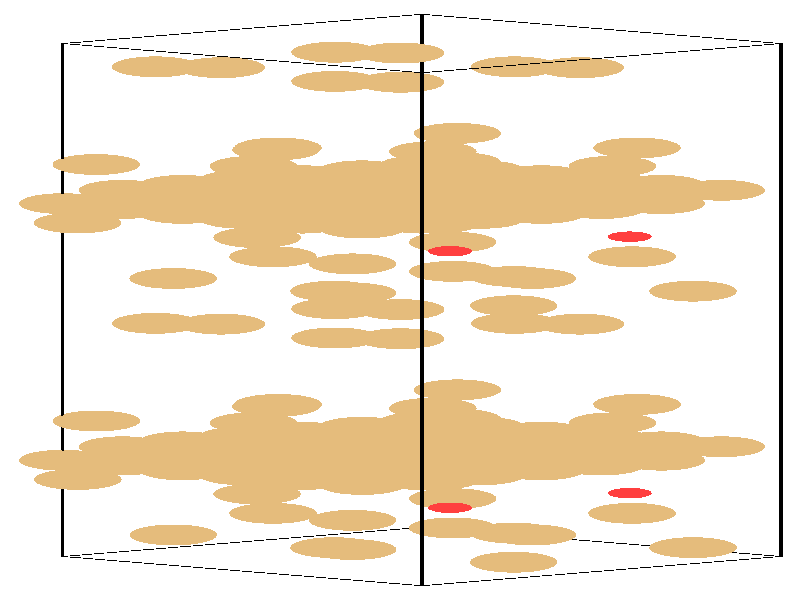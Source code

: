 #include "colors.inc"
#include "finish.inc"

global_settings {assumed_gamma 1 max_trace_level 6}
background {color White}
camera {orthographic
  right -24.13*x up 76.08*y
  direction 1.00*z
  location <0,0,50.00> look_at <0,0,0>}
light_source {<  2.00,   3.00,  40.00> color White
  area_light <0.70, 0, 0>, <0, 0.70, 0>, 3, 3
  adaptive 1 jitter}

#declare simple = finish {phong 0.7}
#declare pale = finish {ambient .5 diffuse .85 roughness .001 specular 0.200 }
#declare intermediate = finish {ambient 0.3 diffuse 0.6 specular 0.10 roughness 0.04 }
#declare vmd = finish {ambient .0 diffuse .65 phong 0.1 phong_size 40. specular 0.500 }
#declare jmol = finish {ambient .2 diffuse .6 specular 1 roughness .001 metallic}
#declare ase2 = finish {ambient 0.05 brilliance 3 diffuse 0.6 metallic specular 0.70 roughness 0.04 reflection 0.15}
#declare ase3 = finish {ambient .15 brilliance 2 diffuse .6 metallic specular 1. roughness .001 reflection .0}
#declare glass = finish {ambient .05 diffuse .3 specular 1. roughness .001}
#declare glass2 = finish {ambient .0 diffuse .3 specular 1. reflection .25 roughness .001}
#declare Rcell = 0.050;
#declare Rbond = 0.100;

#macro atom(LOC, R, COL, TRANS, FIN)
  sphere{LOC, R texture{pigment{color COL transmit TRANS} finish{FIN}}}
#end
#macro constrain(LOC, R, COL, TRANS FIN)
union{torus{R, Rcell rotate 45*z texture{pigment{color COL transmit TRANS} finish{FIN}}}
      torus{R, Rcell rotate -45*z texture{pigment{color COL transmit TRANS} finish{FIN}}}
      translate LOC}
#end

cylinder {<-10.17, -32.52, -33.83>, <  0.66, -36.23, -23.65>, Rcell pigment {Black}}
cylinder {<  0.66, -28.82, -44.00>, < 11.49, -32.52, -33.83>, Rcell pigment {Black}}
cylinder {<  0.66,  36.23, -20.33>, < 11.49,  32.52, -10.15>, Rcell pigment {Black}}
cylinder {<-10.17,  32.52, -10.15>, <  0.66,  28.82,   0.03>, Rcell pigment {Black}}
cylinder {<-10.17, -32.52, -33.83>, <  0.66, -28.82, -44.00>, Rcell pigment {Black}}
cylinder {<  0.66, -36.23, -23.65>, < 11.49, -32.52, -33.83>, Rcell pigment {Black}}
cylinder {<  0.66,  28.82,   0.03>, < 11.49,  32.52, -10.15>, Rcell pigment {Black}}
cylinder {<-10.17,  32.52, -10.15>, <  0.66,  36.23, -20.33>, Rcell pigment {Black}}
cylinder {<-10.17, -32.52, -33.83>, <-10.17,  32.52, -10.15>, Rcell pigment {Black}}
cylinder {<  0.66, -36.23, -23.65>, <  0.66,  28.82,   0.03>, Rcell pigment {Black}}
cylinder {< 11.49, -32.52, -33.83>, < 11.49,  32.52, -10.15>, Rcell pigment {Black}}
cylinder {<  0.66, -28.82, -44.00>, <  0.66,  36.23, -20.33>, Rcell pigment {Black}}
atom(<-10.17, -20.31, -29.38>, 1.32, rgb <0.78, 0.50, 0.20>, 0.0, ase3) // #0 
atom(< -8.37, -20.92, -27.68>, 1.32, rgb <0.78, 0.50, 0.20>, 0.0, ase3) // #1 
atom(< -6.56, -21.54, -25.99>, 1.32, rgb <0.78, 0.50, 0.20>, 0.0, ase3) // #2 
atom(< -8.37, -19.69, -31.08>, 1.32, rgb <0.78, 0.50, 0.20>, 0.0, ase3) // #3 
atom(< -6.56, -20.31, -29.38>, 1.32, rgb <0.78, 0.50, 0.20>, 0.0, ase3) // #4 
atom(< -4.76, -20.92, -27.68>, 1.32, rgb <0.78, 0.50, 0.20>, 0.0, ase3) // #5 
atom(< -6.56, -19.07, -32.77>, 1.32, rgb <0.78, 0.50, 0.20>, 0.0, ase3) // #6 
atom(< -4.76, -19.69, -31.08>, 1.32, rgb <0.78, 0.50, 0.20>, 0.0, ase3) // #7 
atom(< -2.95, -20.31, -29.38>, 1.32, rgb <0.78, 0.50, 0.20>, 0.0, ase3) // #8 
atom(< -8.37, -18.61, -28.76>, 1.32, rgb <0.78, 0.50, 0.20>, 0.0, ase3) // #9 
atom(< -6.56, -19.23, -27.07>, 1.32, rgb <0.78, 0.50, 0.20>, 0.0, ase3) // #10 
atom(< -4.76, -19.85, -25.37>, 1.32, rgb <0.78, 0.50, 0.20>, 0.0, ase3) // #11 
atom(< -6.56, -17.99, -30.46>, 1.32, rgb <0.78, 0.50, 0.20>, 0.0, ase3) // #12 
atom(< -4.76, -18.61, -28.76>, 1.32, rgb <0.78, 0.50, 0.20>, 0.0, ase3) // #13 
atom(< -2.95, -19.23, -27.07>, 1.32, rgb <0.78, 0.50, 0.20>, 0.0, ase3) // #14 
atom(< -4.76, -17.38, -32.15>, 1.32, rgb <0.78, 0.50, 0.20>, 0.0, ase3) // #15 
atom(< -2.95, -17.99, -30.46>, 1.32, rgb <0.78, 0.50, 0.20>, 0.0, ase3) // #16 
atom(< -1.14, -18.61, -28.76>, 1.32, rgb <0.78, 0.50, 0.20>, 0.0, ase3) // #17 
atom(<  3.46,  -2.96, -25.95>, 1.32, rgb <0.78, 0.50, 0.20>, 0.0, ase3) // #18 
atom(<  5.44,  -3.06, -19.53>, 1.32, rgb <0.78, 0.50, 0.20>, 0.0, ase3) // #19 
atom(<  1.67, -15.34, -27.75>, 1.32, rgb <0.78, 0.50, 0.20>, 0.0, ase3) // #20 
atom(< -3.68, -13.24, -24.47>, 1.32, rgb <0.78, 0.50, 0.20>, 0.0, ase3) // #21 
atom(< -3.83,   5.48, -16.77>, 1.32, rgb <0.78, 0.50, 0.20>, 0.0, ase3) // #22 
atom(< -9.72,   9.77, -18.09>, 1.32, rgb <0.78, 0.50, 0.20>, 0.0, ase3) // #23 
atom(< -4.42, -15.58, -27.24>, 1.32, rgb <0.78, 0.50, 0.20>, 0.0, ase3) // #24 
atom(<  8.84,   1.12, -20.03>, 1.32, rgb <0.78, 0.50, 0.20>, 0.0, ase3) // #25 
atom(< -1.43,   0.88, -15.41>, 1.32, rgb <0.78, 0.50, 0.20>, 0.0, ase3) // #26 
atom(<  1.51,   6.18, -12.53>, 0.66, rgb <1.00, 0.05, 0.05>, 0.0, ase3) // #27 
atom(<  4.62, -19.31, -32.73>, 0.76, rgb <0.56, 0.56, 0.56>, 0.0, ase3) // #28 
atom(<-10.17,  12.22, -17.54>, 1.32, rgb <0.78, 0.50, 0.20>, 0.0, ase3) // #29 
atom(< -8.37,  11.60, -15.85>, 1.32, rgb <0.78, 0.50, 0.20>, 0.0, ase3) // #30 
atom(< -6.56,  10.98, -14.15>, 1.32, rgb <0.78, 0.50, 0.20>, 0.0, ase3) // #31 
atom(< -8.37,  12.83, -19.24>, 1.32, rgb <0.78, 0.50, 0.20>, 0.0, ase3) // #32 
atom(< -6.56,  12.22, -17.54>, 1.32, rgb <0.78, 0.50, 0.20>, 0.0, ase3) // #33 
atom(< -4.76,  11.60, -15.85>, 1.32, rgb <0.78, 0.50, 0.20>, 0.0, ase3) // #34 
atom(< -6.56,  13.45, -20.93>, 1.32, rgb <0.78, 0.50, 0.20>, 0.0, ase3) // #35 
atom(< -4.76,  12.83, -19.24>, 1.32, rgb <0.78, 0.50, 0.20>, 0.0, ase3) // #36 
atom(< -2.95,  12.22, -17.54>, 1.32, rgb <0.78, 0.50, 0.20>, 0.0, ase3) // #37 
atom(< -8.37,  13.91, -16.92>, 1.32, rgb <0.78, 0.50, 0.20>, 0.0, ase3) // #38 
atom(< -6.56,  13.29, -15.23>, 1.32, rgb <0.78, 0.50, 0.20>, 0.0, ase3) // #39 
atom(< -4.76,  12.68, -13.53>, 1.32, rgb <0.78, 0.50, 0.20>, 0.0, ase3) // #40 
atom(< -6.56,  14.53, -18.62>, 1.32, rgb <0.78, 0.50, 0.20>, 0.0, ase3) // #41 
atom(< -4.76,  13.91, -16.92>, 1.32, rgb <0.78, 0.50, 0.20>, 0.0, ase3) // #42 
atom(< -2.95,  13.29, -15.23>, 1.32, rgb <0.78, 0.50, 0.20>, 0.0, ase3) // #43 
atom(< -4.76,  15.15, -20.32>, 1.32, rgb <0.78, 0.50, 0.20>, 0.0, ase3) // #44 
atom(< -2.95,  14.53, -18.62>, 1.32, rgb <0.78, 0.50, 0.20>, 0.0, ase3) // #45 
atom(< -1.14,  13.91, -16.92>, 1.32, rgb <0.78, 0.50, 0.20>, 0.0, ase3) // #46 
atom(<  3.46,  29.57, -14.11>, 1.32, rgb <0.78, 0.50, 0.20>, 0.0, ase3) // #47 
atom(<  5.44,  29.46,  -7.69>, 1.32, rgb <0.78, 0.50, 0.20>, 0.0, ase3) // #48 
atom(<  1.67,  17.18, -15.92>, 1.32, rgb <0.78, 0.50, 0.20>, 0.0, ase3) // #49 
atom(< -3.68,  19.28, -12.63>, 1.32, rgb <0.78, 0.50, 0.20>, 0.0, ase3) // #50 
atom(< -3.83, -27.05, -28.61>, 1.32, rgb <0.78, 0.50, 0.20>, 0.0, ase3) // #51 
atom(< -9.72, -22.75, -29.93>, 1.32, rgb <0.78, 0.50, 0.20>, 0.0, ase3) // #52 
atom(< -4.42,  16.95, -15.40>, 1.32, rgb <0.78, 0.50, 0.20>, 0.0, ase3) // #53 
atom(<  8.84, -31.40, -31.87>, 1.32, rgb <0.78, 0.50, 0.20>, 0.0, ase3) // #54 
atom(< -1.43, -31.64, -27.24>, 1.32, rgb <0.78, 0.50, 0.20>, 0.0, ase3) // #55 
atom(<  1.51, -26.34, -24.37>, 0.66, rgb <1.00, 0.05, 0.05>, 0.0, ase3) // #56 
atom(<  4.62,  13.22, -20.90>, 0.76, rgb <0.56, 0.56, 0.56>, 0.0, ase3) // #57 
atom(< -4.76, -18.45, -34.47>, 1.32, rgb <0.78, 0.50, 0.20>, 0.0, ase3) // #58 
atom(< -2.95, -19.07, -32.77>, 1.32, rgb <0.78, 0.50, 0.20>, 0.0, ase3) // #59 
atom(< -1.15, -19.69, -31.08>, 1.32, rgb <0.78, 0.50, 0.20>, 0.0, ase3) // #60 
atom(< -2.95, -17.84, -36.16>, 1.32, rgb <0.78, 0.50, 0.20>, 0.0, ase3) // #61 
atom(< -1.15, -18.45, -34.47>, 1.32, rgb <0.78, 0.50, 0.20>, 0.0, ase3) // #62 
atom(<  0.66, -19.07, -32.77>, 1.32, rgb <0.78, 0.50, 0.20>, 0.0, ase3) // #63 
atom(< -1.15, -17.22, -37.86>, 1.32, rgb <0.78, 0.50, 0.20>, 0.0, ase3) // #64 
atom(<  0.66, -17.84, -36.16>, 1.32, rgb <0.78, 0.50, 0.20>, 0.0, ase3) // #65 
atom(<  2.46, -18.45, -34.47>, 1.32, rgb <0.78, 0.50, 0.20>, 0.0, ase3) // #66 
atom(< -2.95, -16.76, -33.85>, 1.32, rgb <0.78, 0.50, 0.20>, 0.0, ase3) // #67 
atom(< -1.15, -17.38, -32.15>, 1.32, rgb <0.78, 0.50, 0.20>, 0.0, ase3) // #68 
atom(<  0.66, -17.99, -30.46>, 1.32, rgb <0.78, 0.50, 0.20>, 0.0, ase3) // #69 
atom(< -1.15, -16.14, -35.55>, 1.32, rgb <0.78, 0.50, 0.20>, 0.0, ase3) // #70 
atom(<  0.66, -16.76, -33.85>, 1.32, rgb <0.78, 0.50, 0.20>, 0.0, ase3) // #71 
atom(<  2.46, -17.38, -32.15>, 1.32, rgb <0.78, 0.50, 0.20>, 0.0, ase3) // #72 
atom(<  0.66, -15.52, -37.24>, 1.32, rgb <0.78, 0.50, 0.20>, 0.0, ase3) // #73 
atom(<  2.46, -16.14, -35.55>, 1.32, rgb <0.78, 0.50, 0.20>, 0.0, ase3) // #74 
atom(<  4.27, -16.76, -33.85>, 1.32, rgb <0.78, 0.50, 0.20>, 0.0, ase3) // #75 
atom(< -1.96,  -4.81, -20.86>, 1.32, rgb <0.78, 0.50, 0.20>, 0.0, ase3) // #76 
atom(<  0.02,  -4.91, -14.44>, 1.32, rgb <0.78, 0.50, 0.20>, 0.0, ase3) // #77 
atom(< -3.74, -17.19, -22.66>, 1.32, rgb <0.78, 0.50, 0.20>, 0.0, ase3) // #78 
atom(<  1.73, -11.39, -29.56>, 1.32, rgb <0.78, 0.50, 0.20>, 0.0, ase3) // #79 
atom(<  1.59,   7.33, -21.86>, 1.32, rgb <0.78, 0.50, 0.20>, 0.0, ase3) // #80 
atom(< -4.31,  11.62, -23.18>, 1.32, rgb <0.78, 0.50, 0.20>, 0.0, ase3) // #81 
atom(<  0.99, -13.72, -32.33>, 1.32, rgb <0.78, 0.50, 0.20>, 0.0, ase3) // #82 
atom(<  3.43,  -0.73, -14.94>, 1.32, rgb <0.78, 0.50, 0.20>, 0.0, ase3) // #83 
atom(<  3.99,   2.73, -20.49>, 1.32, rgb <0.78, 0.50, 0.20>, 0.0, ase3) // #84 
atom(<  6.93,   8.03, -17.62>, 0.66, rgb <1.00, 0.05, 0.05>, 0.0, ase3) // #85 
atom(< -0.80, -21.16, -27.65>, 0.76, rgb <0.56, 0.56, 0.56>, 0.0, ase3) // #86 
atom(< -4.76,  14.07, -22.63>, 1.32, rgb <0.78, 0.50, 0.20>, 0.0, ase3) // #87 
atom(< -2.95,  13.45, -20.93>, 1.32, rgb <0.78, 0.50, 0.20>, 0.0, ase3) // #88 
atom(< -1.15,  12.83, -19.24>, 1.32, rgb <0.78, 0.50, 0.20>, 0.0, ase3) // #89 
atom(< -2.95,  14.69, -24.33>, 1.32, rgb <0.78, 0.50, 0.20>, 0.0, ase3) // #90 
atom(< -1.15,  14.07, -22.63>, 1.32, rgb <0.78, 0.50, 0.20>, 0.0, ase3) // #91 
atom(<  0.66,  13.45, -20.93>, 1.32, rgb <0.78, 0.50, 0.20>, 0.0, ase3) // #92 
atom(< -1.15,  15.30, -26.02>, 1.32, rgb <0.78, 0.50, 0.20>, 0.0, ase3) // #93 
atom(<  0.66,  14.69, -24.33>, 1.32, rgb <0.78, 0.50, 0.20>, 0.0, ase3) // #94 
atom(<  2.46,  14.07, -22.63>, 1.32, rgb <0.78, 0.50, 0.20>, 0.0, ase3) // #95 
atom(< -2.95,  15.76, -22.01>, 1.32, rgb <0.78, 0.50, 0.20>, 0.0, ase3) // #96 
atom(< -1.15,  15.15, -20.32>, 1.32, rgb <0.78, 0.50, 0.20>, 0.0, ase3) // #97 
atom(<  0.66,  14.53, -18.62>, 1.32, rgb <0.78, 0.50, 0.20>, 0.0, ase3) // #98 
atom(< -1.15,  16.38, -23.71>, 1.32, rgb <0.78, 0.50, 0.20>, 0.0, ase3) // #99 
atom(<  0.66,  15.76, -22.01>, 1.32, rgb <0.78, 0.50, 0.20>, 0.0, ase3) // #100 
atom(<  2.46,  15.15, -20.32>, 1.32, rgb <0.78, 0.50, 0.20>, 0.0, ase3) // #101 
atom(<  0.66,  17.00, -25.41>, 1.32, rgb <0.78, 0.50, 0.20>, 0.0, ase3) // #102 
atom(<  2.46,  16.38, -23.71>, 1.32, rgb <0.78, 0.50, 0.20>, 0.0, ase3) // #103 
atom(<  4.27,  15.76, -22.01>, 1.32, rgb <0.78, 0.50, 0.20>, 0.0, ase3) // #104 
atom(< -1.96,  27.72,  -9.02>, 1.32, rgb <0.78, 0.50, 0.20>, 0.0, ase3) // #105 
atom(<  0.02,  27.61,  -2.60>, 1.32, rgb <0.78, 0.50, 0.20>, 0.0, ase3) // #106 
atom(< -3.74,  15.33, -10.83>, 1.32, rgb <0.78, 0.50, 0.20>, 0.0, ase3) // #107 
atom(<  1.73,  21.13, -17.72>, 1.32, rgb <0.78, 0.50, 0.20>, 0.0, ase3) // #108 
atom(<  1.59, -25.19, -33.70>, 1.32, rgb <0.78, 0.50, 0.20>, 0.0, ase3) // #109 
atom(< -4.31, -20.90, -35.02>, 1.32, rgb <0.78, 0.50, 0.20>, 0.0, ase3) // #110 
atom(<  0.99,  18.80, -20.49>, 1.32, rgb <0.78, 0.50, 0.20>, 0.0, ase3) // #111 
atom(<  3.43, -33.25, -26.78>, 1.32, rgb <0.78, 0.50, 0.20>, 0.0, ase3) // #112 
atom(<  3.99, -29.79, -32.33>, 1.32, rgb <0.78, 0.50, 0.20>, 0.0, ase3) // #113 
atom(<  6.93, -24.49, -29.46>, 0.66, rgb <1.00, 0.05, 0.05>, 0.0, ase3) // #114 
atom(< -0.80,  11.36, -15.81>, 0.76, rgb <0.56, 0.56, 0.56>, 0.0, ase3) // #115 
atom(< -4.76, -22.16, -24.29>, 1.32, rgb <0.78, 0.50, 0.20>, 0.0, ase3) // #116 
atom(< -2.95, -22.78, -22.59>, 1.32, rgb <0.78, 0.50, 0.20>, 0.0, ase3) // #117 
atom(< -1.14, -23.39, -20.90>, 1.32, rgb <0.78, 0.50, 0.20>, 0.0, ase3) // #118 
atom(< -2.95, -21.54, -25.99>, 1.32, rgb <0.78, 0.50, 0.20>, 0.0, ase3) // #119 
atom(< -1.15, -22.16, -24.29>, 1.32, rgb <0.78, 0.50, 0.20>, 0.0, ase3) // #120 
atom(<  0.66, -22.78, -22.59>, 1.32, rgb <0.78, 0.50, 0.20>, 0.0, ase3) // #121 
atom(< -1.15, -20.92, -27.68>, 1.32, rgb <0.78, 0.50, 0.20>, 0.0, ase3) // #122 
atom(<  0.66, -21.54, -25.99>, 1.32, rgb <0.78, 0.50, 0.20>, 0.0, ase3) // #123 
atom(<  2.46, -22.16, -24.29>, 1.32, rgb <0.78, 0.50, 0.20>, 0.0, ase3) // #124 
atom(< -2.95, -20.46, -23.67>, 1.32, rgb <0.78, 0.50, 0.20>, 0.0, ase3) // #125 
atom(< -1.15, -21.08, -21.98>, 1.32, rgb <0.78, 0.50, 0.20>, 0.0, ase3) // #126 
atom(<  0.66, -21.70, -20.28>, 1.32, rgb <0.78, 0.50, 0.20>, 0.0, ase3) // #127 
atom(< -1.15, -19.85, -25.37>, 1.32, rgb <0.78, 0.50, 0.20>, 0.0, ase3) // #128 
atom(<  0.66, -20.46, -23.67>, 1.32, rgb <0.78, 0.50, 0.20>, 0.0, ase3) // #129 
atom(<  2.46, -21.08, -21.98>, 1.32, rgb <0.78, 0.50, 0.20>, 0.0, ase3) // #130 
atom(<  0.66, -19.23, -27.07>, 1.32, rgb <0.78, 0.50, 0.20>, 0.0, ase3) // #131 
atom(<  2.46, -19.85, -25.37>, 1.32, rgb <0.78, 0.50, 0.20>, 0.0, ase3) // #132 
atom(<  4.27, -20.46, -23.67>, 1.32, rgb <0.78, 0.50, 0.20>, 0.0, ase3) // #133 
atom(< -1.96,  -1.10, -31.03>, 1.32, rgb <0.78, 0.50, 0.20>, 0.0, ase3) // #134 
atom(<  0.02,  -1.21, -24.62>, 1.32, rgb <0.78, 0.50, 0.20>, 0.0, ase3) // #135 
atom(< -3.74, -13.49, -32.84>, 1.32, rgb <0.78, 0.50, 0.20>, 0.0, ase3) // #136 
atom(<  1.73, -15.10, -19.38>, 1.32, rgb <0.78, 0.50, 0.20>, 0.0, ase3) // #137 
atom(<  1.59,   3.63, -11.68>, 1.32, rgb <0.78, 0.50, 0.20>, 0.0, ase3) // #138 
atom(< -4.31,   7.92, -13.00>, 1.32, rgb <0.78, 0.50, 0.20>, 0.0, ase3) // #139 
atom(<  0.99, -17.43, -22.15>, 1.32, rgb <0.78, 0.50, 0.20>, 0.0, ase3) // #140 
atom(<  3.43,   2.98, -25.12>, 1.32, rgb <0.78, 0.50, 0.20>, 0.0, ase3) // #141 
atom(< -6.84,   2.73, -20.49>, 1.32, rgb <0.78, 0.50, 0.20>, 0.0, ase3) // #142 
atom(< -3.90,   8.03, -17.62>, 0.66, rgb <1.00, 0.05, 0.05>, 0.0, ase3) // #143 
atom(< -0.80, -17.45, -37.82>, 0.76, rgb <0.56, 0.56, 0.56>, 0.0, ase3) // #144 
atom(< -4.76,  10.36, -12.45>, 1.32, rgb <0.78, 0.50, 0.20>, 0.0, ase3) // #145 
atom(< -2.95,   9.75, -10.76>, 1.32, rgb <0.78, 0.50, 0.20>, 0.0, ase3) // #146 
atom(< -1.14,   9.13,  -9.06>, 1.32, rgb <0.78, 0.50, 0.20>, 0.0, ase3) // #147 
atom(< -2.95,  10.98, -14.15>, 1.32, rgb <0.78, 0.50, 0.20>, 0.0, ase3) // #148 
atom(< -1.15,  10.36, -12.45>, 1.32, rgb <0.78, 0.50, 0.20>, 0.0, ase3) // #149 
atom(<  0.66,   9.75, -10.76>, 1.32, rgb <0.78, 0.50, 0.20>, 0.0, ase3) // #150 
atom(< -1.15,  11.60, -15.85>, 1.32, rgb <0.78, 0.50, 0.20>, 0.0, ase3) // #151 
atom(<  0.66,  10.98, -14.15>, 1.32, rgb <0.78, 0.50, 0.20>, 0.0, ase3) // #152 
atom(<  2.46,  10.36, -12.45>, 1.32, rgb <0.78, 0.50, 0.20>, 0.0, ase3) // #153 
atom(< -2.95,  12.06, -11.84>, 1.32, rgb <0.78, 0.50, 0.20>, 0.0, ase3) // #154 
atom(< -1.15,  11.44, -10.14>, 1.32, rgb <0.78, 0.50, 0.20>, 0.0, ase3) // #155 
atom(<  0.66,  10.83,  -8.44>, 1.32, rgb <0.78, 0.50, 0.20>, 0.0, ase3) // #156 
atom(< -1.15,  12.68, -13.53>, 1.32, rgb <0.78, 0.50, 0.20>, 0.0, ase3) // #157 
atom(<  0.66,  12.06, -11.84>, 1.32, rgb <0.78, 0.50, 0.20>, 0.0, ase3) // #158 
atom(<  2.46,  11.44, -10.14>, 1.32, rgb <0.78, 0.50, 0.20>, 0.0, ase3) // #159 
atom(<  0.66,  13.29, -15.23>, 1.32, rgb <0.78, 0.50, 0.20>, 0.0, ase3) // #160 
atom(<  2.46,  12.68, -13.53>, 1.32, rgb <0.78, 0.50, 0.20>, 0.0, ase3) // #161 
atom(<  4.27,  12.06, -11.84>, 1.32, rgb <0.78, 0.50, 0.20>, 0.0, ase3) // #162 
atom(< -1.96,  31.42, -19.20>, 1.32, rgb <0.78, 0.50, 0.20>, 0.0, ase3) // #163 
atom(<  0.02,  31.31, -12.78>, 1.32, rgb <0.78, 0.50, 0.20>, 0.0, ase3) // #164 
atom(< -3.74,  19.03, -21.00>, 1.32, rgb <0.78, 0.50, 0.20>, 0.0, ase3) // #165 
atom(<  1.73,  17.43,  -7.55>, 1.32, rgb <0.78, 0.50, 0.20>, 0.0, ase3) // #166 
atom(<  1.59, -28.90, -23.52>, 1.32, rgb <0.78, 0.50, 0.20>, 0.0, ase3) // #167 
atom(< -4.31, -24.60, -24.84>, 1.32, rgb <0.78, 0.50, 0.20>, 0.0, ase3) // #168 
atom(<  0.99,  15.10, -10.31>, 1.32, rgb <0.78, 0.50, 0.20>, 0.0, ase3) // #169 
atom(<  3.43, -29.55, -36.96>, 1.32, rgb <0.78, 0.50, 0.20>, 0.0, ase3) // #170 
atom(< -6.84, -29.79, -32.33>, 1.32, rgb <0.78, 0.50, 0.20>, 0.0, ase3) // #171 
atom(< -3.90, -24.49, -29.46>, 0.66, rgb <1.00, 0.05, 0.05>, 0.0, ase3) // #172 
atom(< -0.80,  15.07, -25.99>, 0.76, rgb <0.56, 0.56, 0.56>, 0.0, ase3) // #173 
atom(<  0.66, -20.31, -29.38>, 1.32, rgb <0.78, 0.50, 0.20>, 0.0, ase3) // #174 
atom(<  2.46, -20.92, -27.68>, 1.32, rgb <0.78, 0.50, 0.20>, 0.0, ase3) // #175 
atom(<  4.27, -21.54, -25.99>, 1.32, rgb <0.78, 0.50, 0.20>, 0.0, ase3) // #176 
atom(<  2.46, -19.69, -31.08>, 1.32, rgb <0.78, 0.50, 0.20>, 0.0, ase3) // #177 
atom(<  4.27, -20.31, -29.38>, 1.32, rgb <0.78, 0.50, 0.20>, 0.0, ase3) // #178 
atom(<  6.07, -20.92, -27.68>, 1.32, rgb <0.78, 0.50, 0.20>, 0.0, ase3) // #179 
atom(<  4.27, -19.07, -32.77>, 1.32, rgb <0.78, 0.50, 0.20>, 0.0, ase3) // #180 
atom(<  6.07, -19.69, -31.08>, 1.32, rgb <0.78, 0.50, 0.20>, 0.0, ase3) // #181 
atom(<  7.88, -20.31, -29.38>, 1.32, rgb <0.78, 0.50, 0.20>, 0.0, ase3) // #182 
atom(<  2.46, -18.61, -28.76>, 1.32, rgb <0.78, 0.50, 0.20>, 0.0, ase3) // #183 
atom(<  4.27, -19.23, -27.07>, 1.32, rgb <0.78, 0.50, 0.20>, 0.0, ase3) // #184 
atom(<  6.07, -19.85, -25.37>, 1.32, rgb <0.78, 0.50, 0.20>, 0.0, ase3) // #185 
atom(<  4.27, -17.99, -30.46>, 1.32, rgb <0.78, 0.50, 0.20>, 0.0, ase3) // #186 
atom(<  6.07, -18.61, -28.76>, 1.32, rgb <0.78, 0.50, 0.20>, 0.0, ase3) // #187 
atom(<  7.88, -19.23, -27.07>, 1.32, rgb <0.78, 0.50, 0.20>, 0.0, ase3) // #188 
atom(<  6.07, -17.38, -32.15>, 1.32, rgb <0.78, 0.50, 0.20>, 0.0, ase3) // #189 
atom(<  7.88, -17.99, -30.46>, 1.32, rgb <0.78, 0.50, 0.20>, 0.0, ase3) // #190 
atom(<  9.69, -18.61, -28.76>, 1.32, rgb <0.78, 0.50, 0.20>, 0.0, ase3) // #191 
atom(< -7.37,  -2.96, -25.95>, 1.32, rgb <0.78, 0.50, 0.20>, 0.0, ase3) // #192 
atom(< -5.39,  -3.06, -19.53>, 1.32, rgb <0.78, 0.50, 0.20>, 0.0, ase3) // #193 
atom(< -9.16, -15.34, -27.75>, 1.32, rgb <0.78, 0.50, 0.20>, 0.0, ase3) // #194 
atom(<  7.15, -13.24, -24.47>, 1.32, rgb <0.78, 0.50, 0.20>, 0.0, ase3) // #195 
atom(<  7.00,   5.48, -16.77>, 1.32, rgb <0.78, 0.50, 0.20>, 0.0, ase3) // #196 
atom(<  1.11,   9.77, -18.09>, 1.32, rgb <0.78, 0.50, 0.20>, 0.0, ase3) // #197 
atom(<  6.41, -15.58, -27.24>, 1.32, rgb <0.78, 0.50, 0.20>, 0.0, ase3) // #198 
atom(< -1.99,   1.12, -20.03>, 1.32, rgb <0.78, 0.50, 0.20>, 0.0, ase3) // #199 
atom(< -1.43,   4.58, -25.58>, 1.32, rgb <0.78, 0.50, 0.20>, 0.0, ase3) // #200 
atom(<  1.51,   9.88, -22.71>, 0.66, rgb <1.00, 0.05, 0.05>, 0.0, ase3) // #201 
atom(< -6.21, -19.31, -32.73>, 0.76, rgb <0.56, 0.56, 0.56>, 0.0, ase3) // #202 
atom(<  0.66,  12.22, -17.54>, 1.32, rgb <0.78, 0.50, 0.20>, 0.0, ase3) // #203 
atom(<  2.46,  11.60, -15.85>, 1.32, rgb <0.78, 0.50, 0.20>, 0.0, ase3) // #204 
atom(<  4.27,  10.98, -14.15>, 1.32, rgb <0.78, 0.50, 0.20>, 0.0, ase3) // #205 
atom(<  2.46,  12.83, -19.24>, 1.32, rgb <0.78, 0.50, 0.20>, 0.0, ase3) // #206 
atom(<  4.27,  12.22, -17.54>, 1.32, rgb <0.78, 0.50, 0.20>, 0.0, ase3) // #207 
atom(<  6.07,  11.60, -15.85>, 1.32, rgb <0.78, 0.50, 0.20>, 0.0, ase3) // #208 
atom(<  4.27,  13.45, -20.93>, 1.32, rgb <0.78, 0.50, 0.20>, 0.0, ase3) // #209 
atom(<  6.07,  12.83, -19.24>, 1.32, rgb <0.78, 0.50, 0.20>, 0.0, ase3) // #210 
atom(<  7.88,  12.22, -17.54>, 1.32, rgb <0.78, 0.50, 0.20>, 0.0, ase3) // #211 
atom(<  2.46,  13.91, -16.92>, 1.32, rgb <0.78, 0.50, 0.20>, 0.0, ase3) // #212 
atom(<  4.27,  13.29, -15.23>, 1.32, rgb <0.78, 0.50, 0.20>, 0.0, ase3) // #213 
atom(<  6.07,  12.68, -13.53>, 1.32, rgb <0.78, 0.50, 0.20>, 0.0, ase3) // #214 
atom(<  4.27,  14.53, -18.62>, 1.32, rgb <0.78, 0.50, 0.20>, 0.0, ase3) // #215 
atom(<  6.07,  13.91, -16.92>, 1.32, rgb <0.78, 0.50, 0.20>, 0.0, ase3) // #216 
atom(<  7.88,  13.29, -15.23>, 1.32, rgb <0.78, 0.50, 0.20>, 0.0, ase3) // #217 
atom(<  6.07,  15.15, -20.32>, 1.32, rgb <0.78, 0.50, 0.20>, 0.0, ase3) // #218 
atom(<  7.88,  14.53, -18.62>, 1.32, rgb <0.78, 0.50, 0.20>, 0.0, ase3) // #219 
atom(<  9.69,  13.91, -16.92>, 1.32, rgb <0.78, 0.50, 0.20>, 0.0, ase3) // #220 
atom(< -7.37,  29.57, -14.11>, 1.32, rgb <0.78, 0.50, 0.20>, 0.0, ase3) // #221 
atom(< -5.39,  29.46,  -7.69>, 1.32, rgb <0.78, 0.50, 0.20>, 0.0, ase3) // #222 
atom(< -9.16,  17.18, -15.92>, 1.32, rgb <0.78, 0.50, 0.20>, 0.0, ase3) // #223 
atom(<  7.15,  19.28, -12.63>, 1.32, rgb <0.78, 0.50, 0.20>, 0.0, ase3) // #224 
atom(<  7.00, -27.05, -28.61>, 1.32, rgb <0.78, 0.50, 0.20>, 0.0, ase3) // #225 
atom(<  1.11, -22.75, -29.93>, 1.32, rgb <0.78, 0.50, 0.20>, 0.0, ase3) // #226 
atom(<  6.41,  16.95, -15.40>, 1.32, rgb <0.78, 0.50, 0.20>, 0.0, ase3) // #227 
atom(< -1.99, -31.40, -31.87>, 1.32, rgb <0.78, 0.50, 0.20>, 0.0, ase3) // #228 
atom(< -1.43, -27.94, -37.42>, 1.32, rgb <0.78, 0.50, 0.20>, 0.0, ase3) // #229 
atom(<  1.51, -22.64, -34.55>, 0.66, rgb <1.00, 0.05, 0.05>, 0.0, ase3) // #230 
atom(< -6.21,  13.22, -20.90>, 0.76, rgb <0.56, 0.56, 0.56>, 0.0, ase3) // #231 
